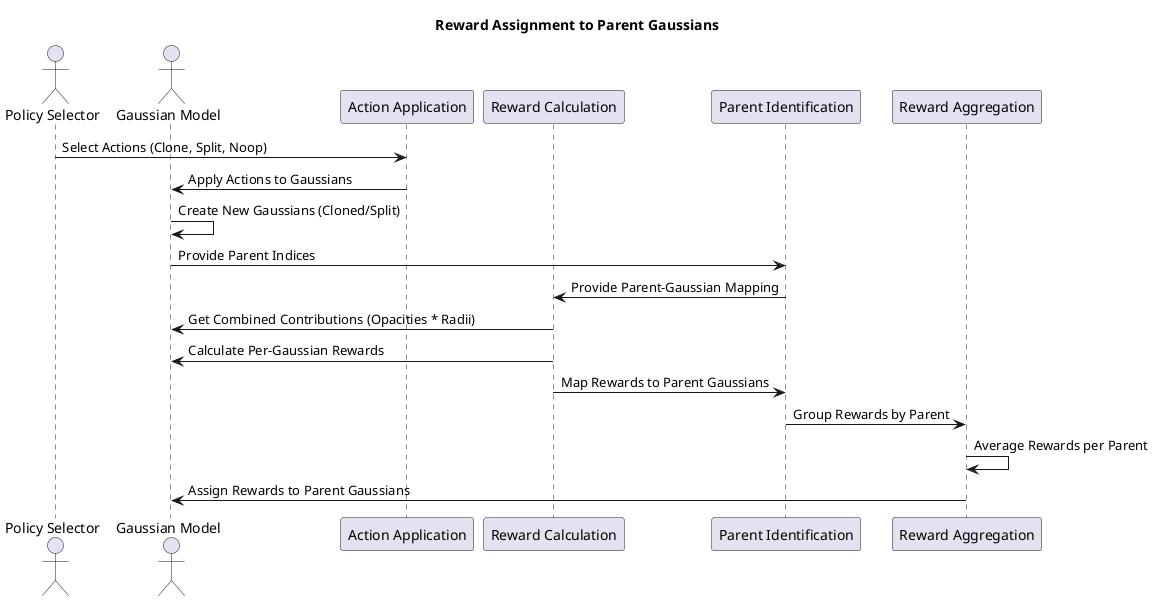@startuml
title Reward Assignment to Parent Gaussians

actor "Policy Selector" as Policy
actor "Gaussian Model" as Gaussian
participant "Action Application" as Action
participant "Reward Calculation" as RewardCalc
participant "Parent Identification" as ParentID
participant "Reward Aggregation" as RewardAgg

Policy -> Action: Select Actions (Clone, Split, Noop)
Action -> Gaussian: Apply Actions to Gaussians
Gaussian -> Gaussian: Create New Gaussians (Cloned/Split)
Gaussian -> ParentID: Provide Parent Indices
ParentID -> RewardCalc: Provide Parent-Gaussian Mapping

RewardCalc -> Gaussian: Get Combined Contributions (Opacities * Radii)
RewardCalc -> Gaussian: Calculate Per-Gaussian Rewards
RewardCalc -> ParentID: Map Rewards to Parent Gaussians

ParentID -> RewardAgg: Group Rewards by Parent
RewardAgg -> RewardAgg: Average Rewards per Parent

RewardAgg -> Gaussian: Assign Rewards to Parent Gaussians

@enduml
